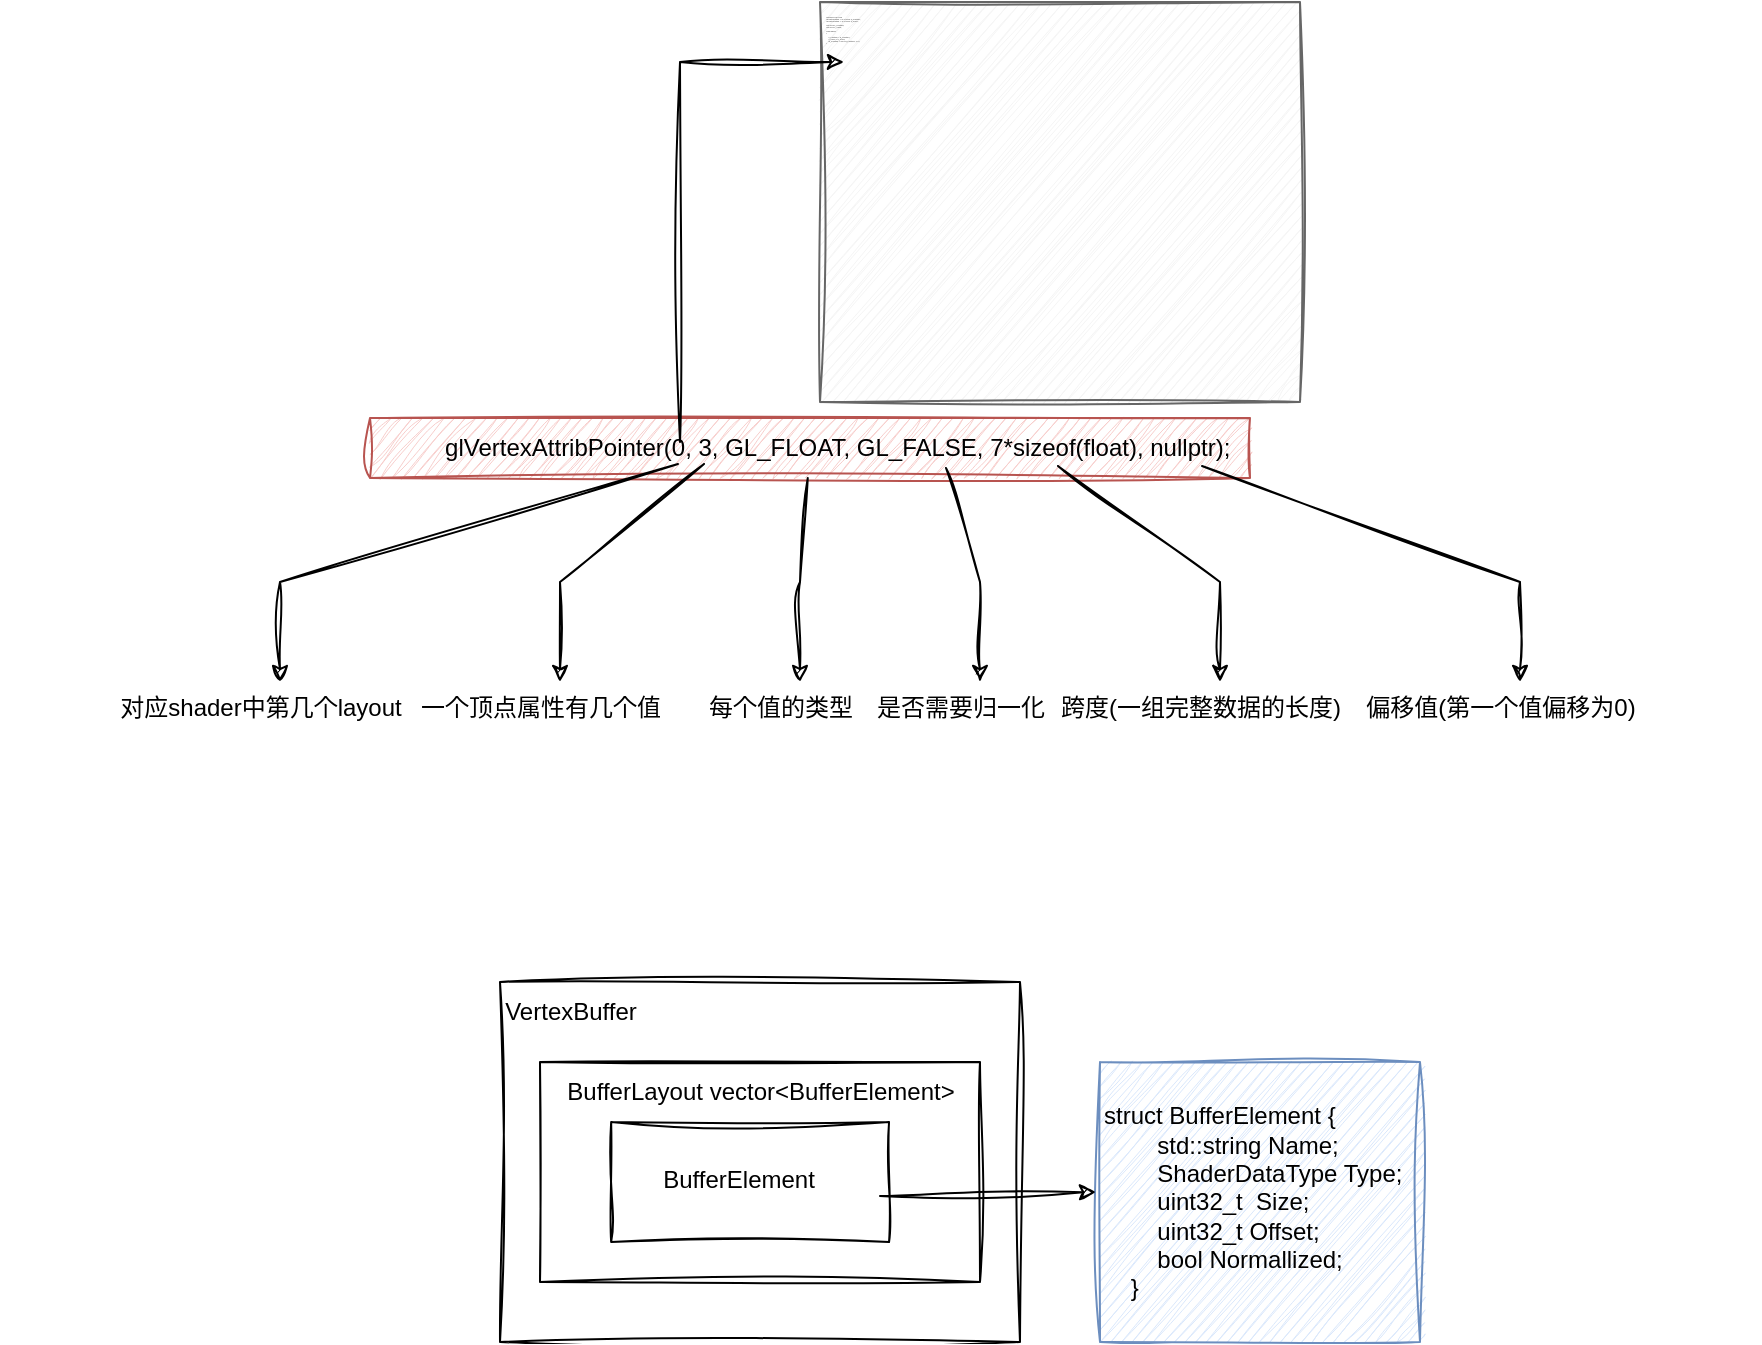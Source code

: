 <mxfile version="22.0.0" type="device">
  <diagram name="第 1 页" id="uUvI21C_hYaPMKK275e_">
    <mxGraphModel dx="1631" dy="1630" grid="1" gridSize="10" guides="1" tooltips="1" connect="1" arrows="1" fold="1" page="1" pageScale="1" pageWidth="827" pageHeight="1169" math="0" shadow="0">
      <root>
        <mxCell id="0" />
        <mxCell id="1" parent="0" />
        <mxCell id="6WvfB66WKjyC5V2qqB7v-1" value="&amp;nbsp; &amp;nbsp; &amp;nbsp; &amp;nbsp; glVertexAttribPointer(0, 3, GL_FLOAT, GL_FALSE, 7*sizeof(float), nullptr);" style="text;html=1;align=center;verticalAlign=middle;resizable=0;points=[];autosize=1;strokeColor=#b85450;fillColor=#f8cecc;sketch=1;curveFitting=1;jiggle=2;" vertex="1" parent="1">
          <mxGeometry x="175" y="148" width="440" height="30" as="geometry" />
        </mxCell>
        <mxCell id="6WvfB66WKjyC5V2qqB7v-10" value="    #version 330 core&#xa;    layout(location = 0) in vec3 a_Position;&#xa;    layout(location = 1) in vec4 a_Color;&#xa;    out vec3 v_Position;&#xa;    out vec4 v_Color;&#xa;    &#xa;    void main()&#xa;    {&#xa;        v_Position = a_Position;&#xa;        v_Color = a_Color;&#xa;        gl_Position = vec4(a_Position, 1.0);&#xa;    }" style="text;whiteSpace=wrap;strokeColor=#666666;fillColor=#f5f5f5;sketch=1;curveFitting=1;jiggle=2;fontColor=#333333;fontSize=1;" vertex="1" parent="1">
          <mxGeometry x="400" y="-60" width="240" height="200" as="geometry" />
        </mxCell>
        <mxCell id="6WvfB66WKjyC5V2qqB7v-11" value="" style="endArrow=classic;html=1;rounded=0;sketch=1;hachureGap=4;jiggle=2;curveFitting=1;fontFamily=Architects Daughter;fontSource=https%3A%2F%2Ffonts.googleapis.com%2Fcss%3Ffamily%3DArchitects%2BDaughter;fontSize=16;" edge="1" parent="1">
          <mxGeometry width="50" height="50" relative="1" as="geometry">
            <mxPoint x="330" y="160" as="sourcePoint" />
            <mxPoint x="412" y="-30" as="targetPoint" />
            <Array as="points">
              <mxPoint x="330" y="-30" />
            </Array>
          </mxGeometry>
        </mxCell>
        <mxCell id="6WvfB66WKjyC5V2qqB7v-13" value="" style="group" vertex="1" connectable="0" parent="1">
          <mxGeometry x="250" y="230" width="260" height="83" as="geometry" />
        </mxCell>
        <mxCell id="6WvfB66WKjyC5V2qqB7v-14" value="" style="endArrow=classic;html=1;rounded=0;sketch=1;hachureGap=4;jiggle=2;curveFitting=1;" edge="1" parent="6WvfB66WKjyC5V2qqB7v-13" source="6WvfB66WKjyC5V2qqB7v-1">
          <mxGeometry width="50" height="50" relative="1" as="geometry">
            <mxPoint x="222" y="-60" as="sourcePoint" />
            <mxPoint x="140" y="50" as="targetPoint" />
            <Array as="points">
              <mxPoint x="140" />
            </Array>
          </mxGeometry>
        </mxCell>
        <mxCell id="6WvfB66WKjyC5V2qqB7v-15" value="每个值的类型" style="text;html=1;align=center;verticalAlign=middle;resizable=0;points=[];autosize=1;strokeColor=none;fillColor=none;" vertex="1" parent="6WvfB66WKjyC5V2qqB7v-13">
          <mxGeometry x="80" y="48" width="100" height="30" as="geometry" />
        </mxCell>
        <mxCell id="6WvfB66WKjyC5V2qqB7v-16" value="" style="group" vertex="1" connectable="0" parent="1">
          <mxGeometry x="340" y="230" width="260" height="83" as="geometry" />
        </mxCell>
        <mxCell id="6WvfB66WKjyC5V2qqB7v-17" value="" style="endArrow=classic;html=1;rounded=0;sketch=1;hachureGap=4;jiggle=2;curveFitting=1;" edge="1" parent="6WvfB66WKjyC5V2qqB7v-16">
          <mxGeometry width="50" height="50" relative="1" as="geometry">
            <mxPoint x="123" y="-57" as="sourcePoint" />
            <mxPoint x="140" y="50" as="targetPoint" />
            <Array as="points">
              <mxPoint x="140" />
            </Array>
          </mxGeometry>
        </mxCell>
        <mxCell id="6WvfB66WKjyC5V2qqB7v-18" value="是否需要归一化" style="text;html=1;align=center;verticalAlign=middle;resizable=0;points=[];autosize=1;strokeColor=none;fillColor=none;" vertex="1" parent="6WvfB66WKjyC5V2qqB7v-16">
          <mxGeometry x="75" y="48" width="110" height="30" as="geometry" />
        </mxCell>
        <mxCell id="6WvfB66WKjyC5V2qqB7v-19" value="" style="group" vertex="1" connectable="0" parent="1">
          <mxGeometry x="460" y="230" width="260" height="83" as="geometry" />
        </mxCell>
        <mxCell id="6WvfB66WKjyC5V2qqB7v-20" value="" style="endArrow=classic;html=1;rounded=0;sketch=1;hachureGap=4;jiggle=2;curveFitting=1;" edge="1" parent="6WvfB66WKjyC5V2qqB7v-19">
          <mxGeometry width="50" height="50" relative="1" as="geometry">
            <mxPoint x="59" y="-58" as="sourcePoint" />
            <mxPoint x="140" y="50" as="targetPoint" />
            <Array as="points">
              <mxPoint x="140" />
            </Array>
          </mxGeometry>
        </mxCell>
        <mxCell id="6WvfB66WKjyC5V2qqB7v-21" value="跨度(一组完整数据的长度)" style="text;html=1;align=center;verticalAlign=middle;resizable=0;points=[];autosize=1;strokeColor=none;fillColor=none;" vertex="1" parent="6WvfB66WKjyC5V2qqB7v-19">
          <mxGeometry x="50" y="48" width="160" height="30" as="geometry" />
        </mxCell>
        <mxCell id="6WvfB66WKjyC5V2qqB7v-22" value="" style="group" vertex="1" connectable="0" parent="1">
          <mxGeometry x="610" y="230" width="260" height="83" as="geometry" />
        </mxCell>
        <mxCell id="6WvfB66WKjyC5V2qqB7v-23" value="" style="endArrow=classic;html=1;rounded=0;sketch=1;hachureGap=4;jiggle=2;curveFitting=1;" edge="1" parent="6WvfB66WKjyC5V2qqB7v-22">
          <mxGeometry width="50" height="50" relative="1" as="geometry">
            <mxPoint x="-19" y="-58" as="sourcePoint" />
            <mxPoint x="140" y="50" as="targetPoint" />
            <Array as="points">
              <mxPoint x="140" />
            </Array>
          </mxGeometry>
        </mxCell>
        <mxCell id="6WvfB66WKjyC5V2qqB7v-24" value="偏移值(第一个值偏移为0)" style="text;html=1;align=center;verticalAlign=middle;resizable=0;points=[];autosize=1;strokeColor=none;fillColor=none;" vertex="1" parent="6WvfB66WKjyC5V2qqB7v-22">
          <mxGeometry x="50" y="48" width="160" height="30" as="geometry" />
        </mxCell>
        <mxCell id="6WvfB66WKjyC5V2qqB7v-7" value="" style="group" vertex="1" connectable="0" parent="1">
          <mxGeometry x="130" y="230" width="260" height="83" as="geometry" />
        </mxCell>
        <mxCell id="6WvfB66WKjyC5V2qqB7v-8" value="" style="endArrow=classic;html=1;rounded=0;sketch=1;hachureGap=4;jiggle=2;curveFitting=1;" edge="1" parent="6WvfB66WKjyC5V2qqB7v-7">
          <mxGeometry width="50" height="50" relative="1" as="geometry">
            <mxPoint x="212" y="-59" as="sourcePoint" />
            <mxPoint x="140" y="50" as="targetPoint" />
            <Array as="points">
              <mxPoint x="140" />
            </Array>
          </mxGeometry>
        </mxCell>
        <mxCell id="6WvfB66WKjyC5V2qqB7v-9" value="一个顶点属性有几个值" style="text;html=1;align=center;verticalAlign=middle;resizable=0;points=[];autosize=1;strokeColor=none;fillColor=none;" vertex="1" parent="6WvfB66WKjyC5V2qqB7v-7">
          <mxGeometry x="60" y="48" width="140" height="30" as="geometry" />
        </mxCell>
        <mxCell id="6WvfB66WKjyC5V2qqB7v-25" value="" style="group" vertex="1" connectable="0" parent="1">
          <mxGeometry x="-10" y="230" width="260" height="83" as="geometry" />
        </mxCell>
        <mxCell id="6WvfB66WKjyC5V2qqB7v-2" value="" style="endArrow=classic;html=1;rounded=0;sketch=1;hachureGap=4;jiggle=2;curveFitting=1;" edge="1" parent="6WvfB66WKjyC5V2qqB7v-25">
          <mxGeometry width="50" height="50" relative="1" as="geometry">
            <mxPoint x="339" y="-59" as="sourcePoint" />
            <mxPoint x="140" y="50" as="targetPoint" />
            <Array as="points">
              <mxPoint x="140" />
            </Array>
          </mxGeometry>
        </mxCell>
        <mxCell id="6WvfB66WKjyC5V2qqB7v-5" value="对应shader中第几个layout" style="text;html=1;align=center;verticalAlign=middle;resizable=0;points=[];autosize=1;strokeColor=none;fillColor=none;" vertex="1" parent="6WvfB66WKjyC5V2qqB7v-25">
          <mxGeometry y="43" width="260" height="40" as="geometry" />
        </mxCell>
        <mxCell id="6WvfB66WKjyC5V2qqB7v-27" value="" style="rounded=0;whiteSpace=wrap;html=1;sketch=1;curveFitting=1;jiggle=2;" vertex="1" parent="1">
          <mxGeometry x="240" y="430" width="260" height="180" as="geometry" />
        </mxCell>
        <mxCell id="6WvfB66WKjyC5V2qqB7v-30" value="VertexBuffer" style="text;html=1;align=center;verticalAlign=middle;resizable=0;points=[];autosize=1;strokeColor=none;fillColor=none;fontSize=12;fontFamily=Helvetica;fontColor=default;" vertex="1" parent="1">
          <mxGeometry x="230" y="430" width="90" height="30" as="geometry" />
        </mxCell>
        <mxCell id="6WvfB66WKjyC5V2qqB7v-33" value="" style="group" vertex="1" connectable="0" parent="1">
          <mxGeometry x="260" y="470" width="220" height="110" as="geometry" />
        </mxCell>
        <mxCell id="6WvfB66WKjyC5V2qqB7v-31" value="" style="rounded=0;whiteSpace=wrap;html=1;sketch=1;jiggle=2;curveFitting=1;strokeColor=default;align=center;verticalAlign=middle;fontFamily=Helvetica;fontSize=12;fontColor=default;fillColor=default;" vertex="1" parent="6WvfB66WKjyC5V2qqB7v-33">
          <mxGeometry width="220" height="110" as="geometry" />
        </mxCell>
        <mxCell id="6WvfB66WKjyC5V2qqB7v-32" value="BufferLayout vector&amp;lt;BufferElement&amp;gt;" style="text;html=1;align=center;verticalAlign=middle;resizable=0;points=[];autosize=1;strokeColor=none;fillColor=none;fontSize=12;fontFamily=Helvetica;fontColor=default;" vertex="1" parent="6WvfB66WKjyC5V2qqB7v-33">
          <mxGeometry width="220" height="30" as="geometry" />
        </mxCell>
        <mxCell id="6WvfB66WKjyC5V2qqB7v-36" value="" style="group" vertex="1" connectable="0" parent="6WvfB66WKjyC5V2qqB7v-33">
          <mxGeometry x="23.997" y="30" width="150.526" height="60" as="geometry" />
        </mxCell>
        <mxCell id="6WvfB66WKjyC5V2qqB7v-34" value="" style="rounded=0;whiteSpace=wrap;html=1;sketch=1;jiggle=2;curveFitting=1;strokeColor=default;align=center;verticalAlign=middle;fontFamily=Helvetica;fontSize=12;fontColor=default;fillColor=default;" vertex="1" parent="6WvfB66WKjyC5V2qqB7v-36">
          <mxGeometry x="11.579" width="138.947" height="60" as="geometry" />
        </mxCell>
        <mxCell id="6WvfB66WKjyC5V2qqB7v-35" value="BufferElement" style="text;html=1;align=center;verticalAlign=middle;resizable=0;points=[];autosize=1;strokeColor=none;fillColor=none;fontSize=12;fontFamily=Helvetica;fontColor=default;" vertex="1" parent="6WvfB66WKjyC5V2qqB7v-36">
          <mxGeometry x="25.26" y="14" width="100" height="30" as="geometry" />
        </mxCell>
        <mxCell id="6WvfB66WKjyC5V2qqB7v-38" value="struct BufferElement {&lt;br&gt;&amp;nbsp; &amp;nbsp; &amp;nbsp; &amp;nbsp; std::string Name;&lt;br&gt;&amp;nbsp; &amp;nbsp; &amp;nbsp; &amp;nbsp; ShaderDataType Type;&lt;br&gt;&amp;nbsp; &amp;nbsp; &amp;nbsp; &amp;nbsp; uint32_t&amp;nbsp; Size;&lt;br&gt;&amp;nbsp; &amp;nbsp; &amp;nbsp; &amp;nbsp; uint32_t Offset;&lt;br&gt;&amp;nbsp; &amp;nbsp; &amp;nbsp; &amp;nbsp; bool Normallized;&lt;br&gt;&amp;nbsp; &amp;nbsp; }" style="rounded=0;whiteSpace=wrap;html=1;sketch=1;jiggle=2;curveFitting=1;strokeColor=#6c8ebf;align=left;verticalAlign=middle;fontFamily=Helvetica;fontSize=12;fillColor=#dae8fc;" vertex="1" parent="1">
          <mxGeometry x="540" y="470" width="160" height="140" as="geometry" />
        </mxCell>
        <mxCell id="6WvfB66WKjyC5V2qqB7v-39" value="" style="endArrow=classic;html=1;rounded=0;fontFamily=Helvetica;fontSize=12;fontColor=default;sketch=1;curveFitting=1;jiggle=2;" edge="1" parent="1">
          <mxGeometry width="50" height="50" relative="1" as="geometry">
            <mxPoint x="430" y="537" as="sourcePoint" />
            <mxPoint x="538" y="535" as="targetPoint" />
          </mxGeometry>
        </mxCell>
      </root>
    </mxGraphModel>
  </diagram>
</mxfile>
